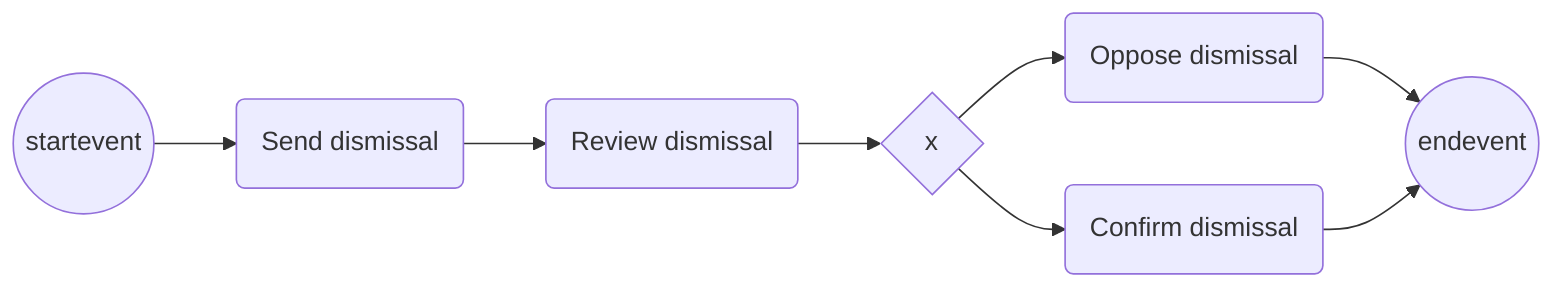 graph LR
1:startevent:((startevent)) --> 2:task:(Send dismissal)
2:task: --> 3:task:(Review dismissal)
3:task: --> 4:exclusivegateway:{x}
4:exclusivegateway: --> 5:task:(Oppose dismissal)
4:exclusivegateway: --> 6:task:(Confirm dismissal)
5:task: --> 7:endevent:((endevent))
6:task: --> 7:endevent: